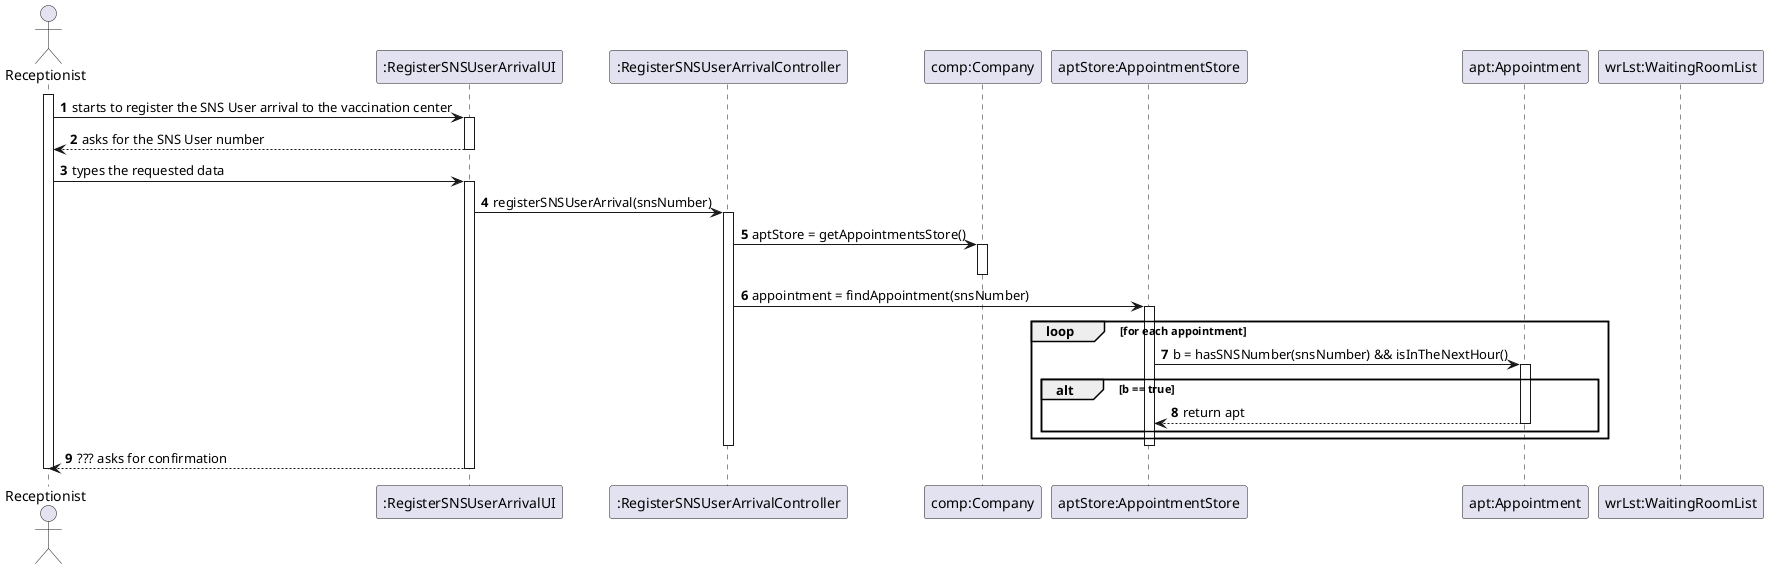 @startuml
autonumber

actor "Receptionist" as RECEPT

participant ":RegisterSNSUserArrivalUI" as UI
participant ":RegisterSNSUserArrivalController" as CTRL
participant "comp:Company" as COMP
participant "aptStore:AppointmentStore" as APTSTORE
participant "apt:Appointment" as APT
participant "wrLst:WaitingRoomList" as WRLST

activate RECEPT
  RECEPT -> UI : starts to register the SNS User arrival to the vaccination center
  activate UI

  RECEPT <-- UI : asks for the SNS User number
  deactivate UI

  RECEPT -> UI : types the requested data
  activate UI

    UI -> CTRL : registerSNSUserArrival(snsNumber)
    activate CTRL

      CTRL -> COMP : aptStore = getAppointmentsStore()
      activate COMP
      deactivate COMP

      CTRL -> APTSTORE : appointment = findAppointment(snsNumber)
      activate APTSTORE

        loop for each appointment
          APTSTORE -> APT : b = hasSNSNumber(snsNumber) && isInTheNextHour()
          activate APT
          alt b == true
            APTSTORE <-- APT : return apt
            deactivate APT
          end
        end

      deactivate APTSTORE

    deactivate CTRL
  
  RECEPT <-- UI : ??? asks for confirmation
  deactivate UI

deactivate RECEPT

@enduml